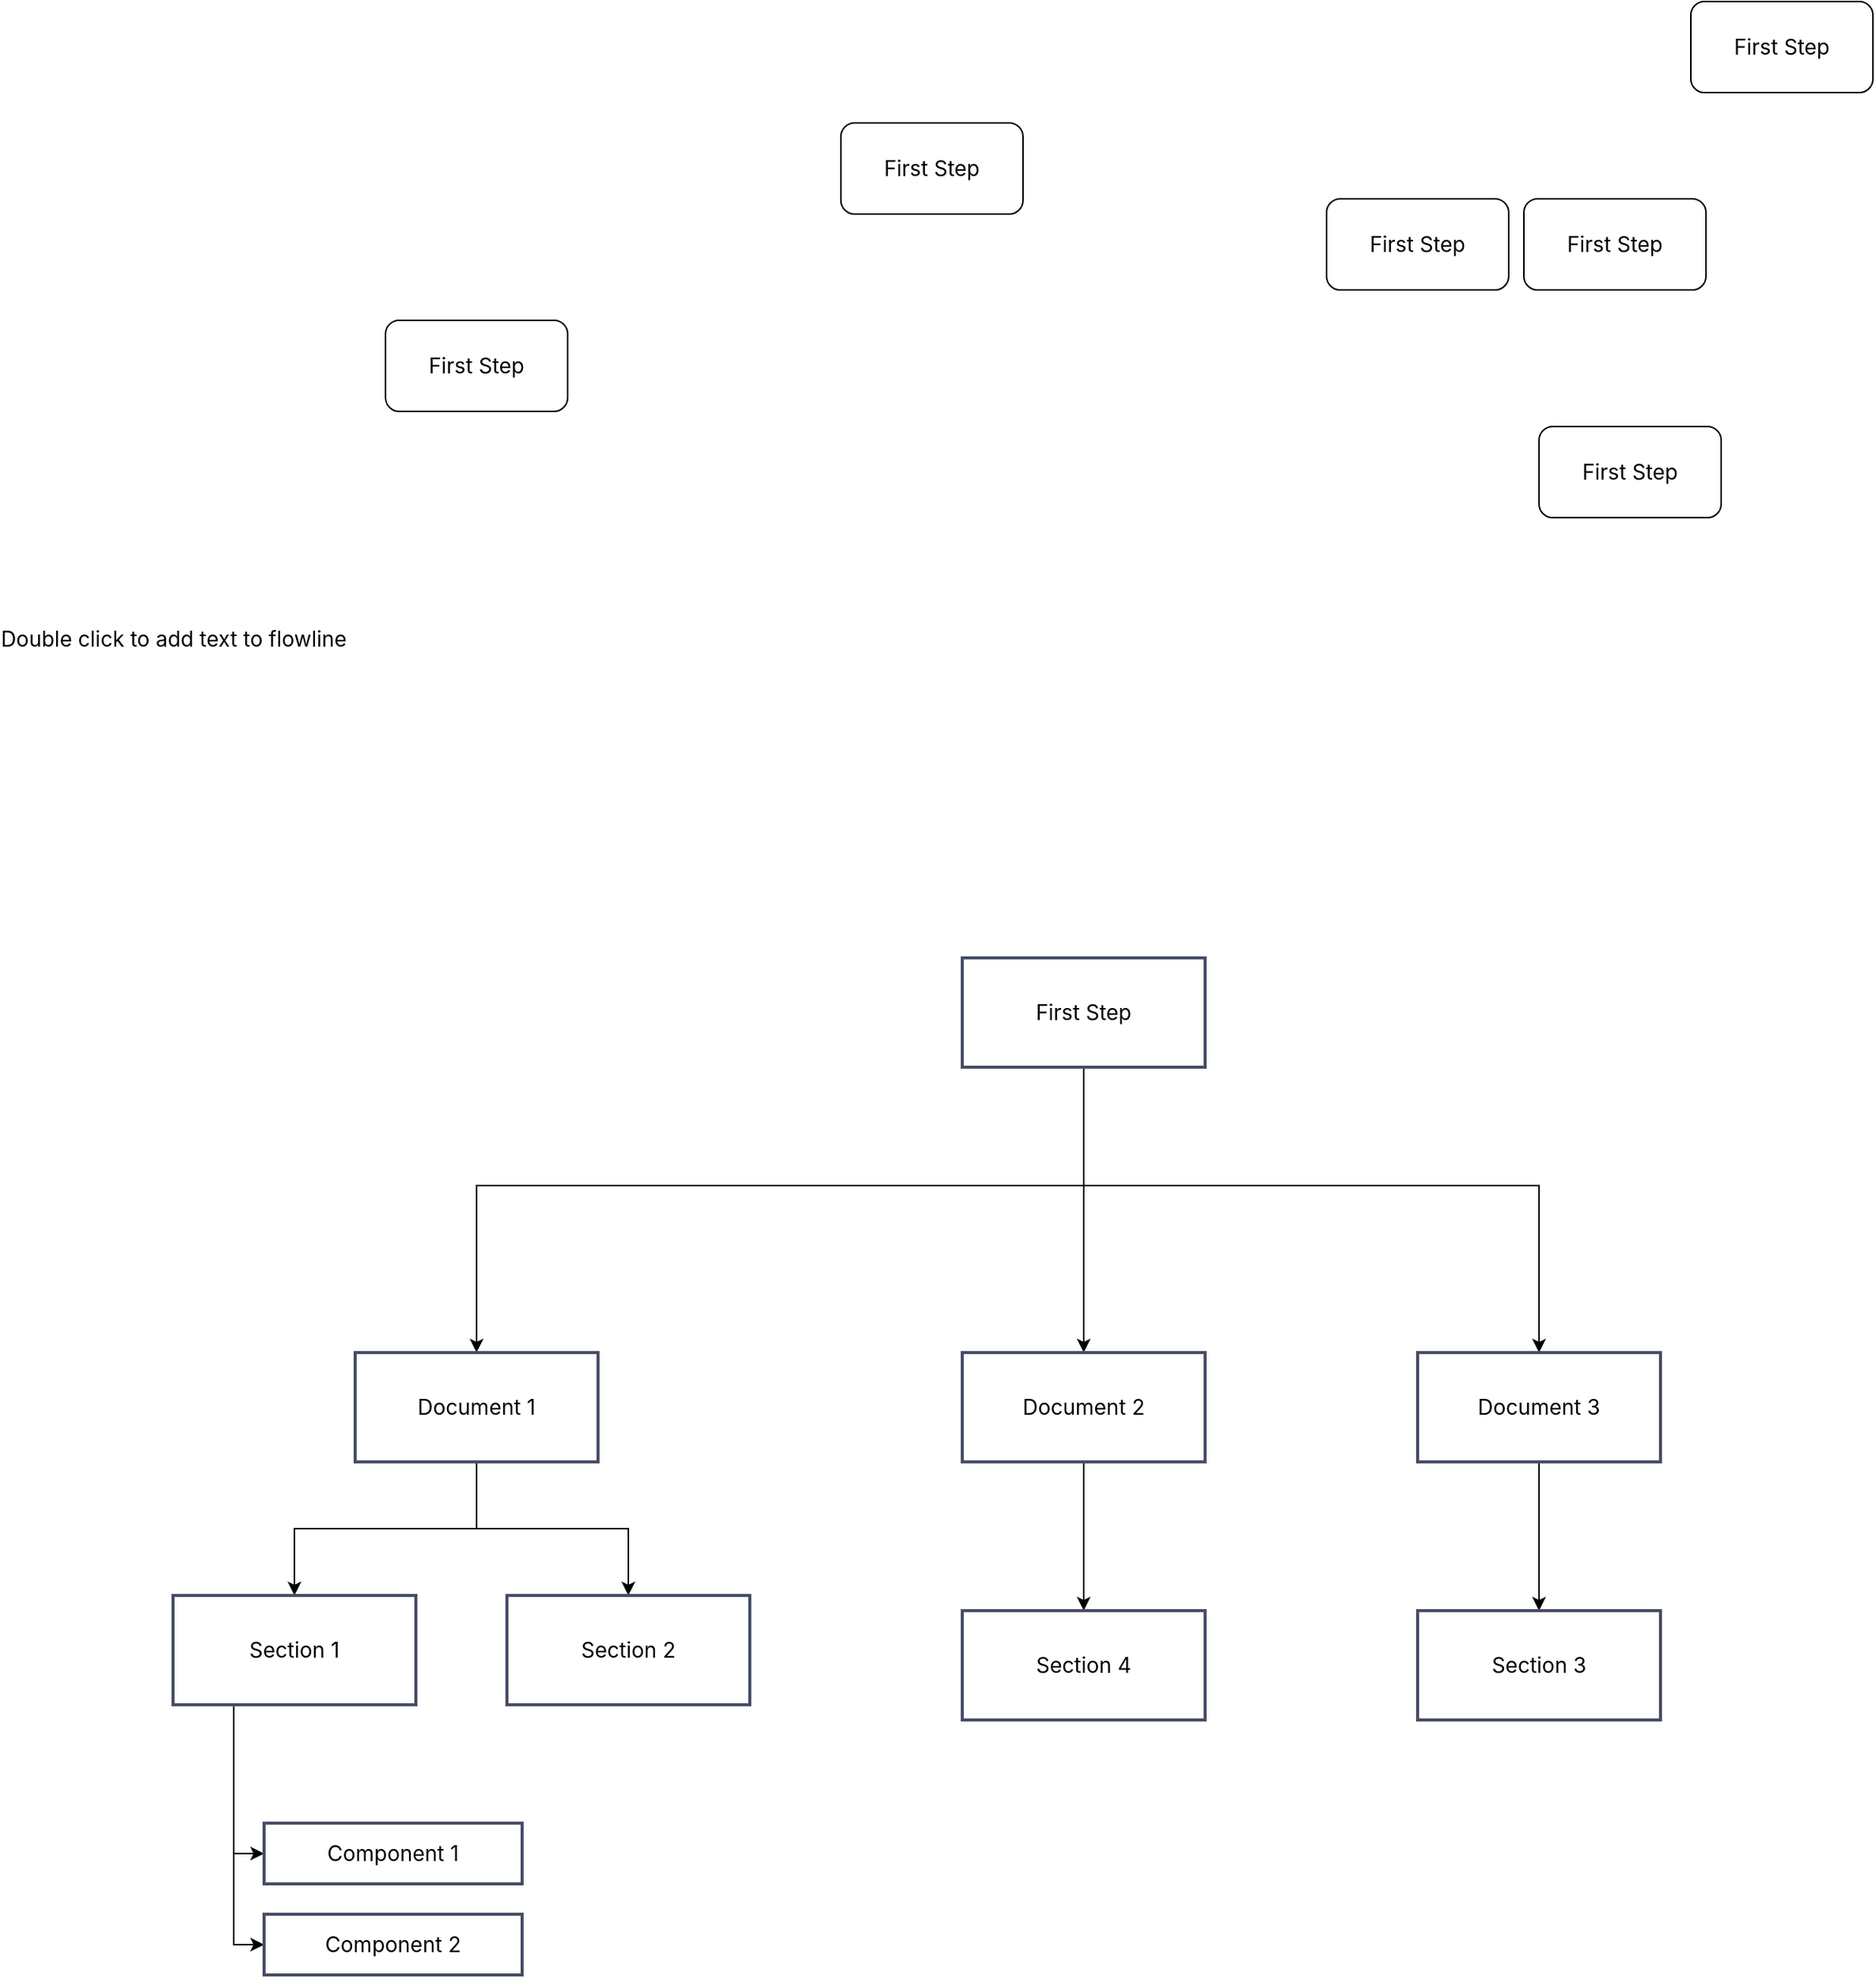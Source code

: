 <mxfile version="24.7.3" type="github">
  <diagram name="Page-1" id="SpickgOE0nm6gupGRb_d">
    <mxGraphModel dx="2327" dy="1965" grid="1" gridSize="10" guides="1" tooltips="1" connect="1" arrows="1" fold="1" page="1" pageScale="1" pageWidth="827" pageHeight="1169" math="0" shadow="0">
      <root>
        <mxCell id="0" />
        <mxCell id="1" parent="0" />
        <mxCell id="4XuZ2V5csh6A0YTOySF0-3" value="" style="edgeStyle=orthogonalEdgeStyle;rounded=0;orthogonalLoop=1;jettySize=auto;html=1;fontFamily=Inter;fontSize=14;" edge="1" parent="1" source="4XuZ2V5csh6A0YTOySF0-7" target="4XuZ2V5csh6A0YTOySF0-10">
          <mxGeometry as="geometry">
            <Array as="points">
              <mxPoint x="600" y="370" />
              <mxPoint x="200" y="370" />
            </Array>
          </mxGeometry>
        </mxCell>
        <mxCell id="4XuZ2V5csh6A0YTOySF0-4" value="Double click to add text to flowline" style="edgeLabel;html=1;align=center;verticalAlign=middle;resizable=0;points=[];fontFamily=Inter;fontSize=14;" connectable="0" vertex="1" parent="4XuZ2V5csh6A0YTOySF0-3">
          <mxGeometry x="-0.219" y="2" as="geometry">
            <mxPoint y="8" as="offset" />
          </mxGeometry>
        </mxCell>
        <mxCell id="4XuZ2V5csh6A0YTOySF0-5" style="edgeStyle=orthogonalEdgeStyle;rounded=0;orthogonalLoop=1;jettySize=auto;html=1;entryX=0.5;entryY=0;entryDx=0;entryDy=0;" edge="1" parent="1" source="4XuZ2V5csh6A0YTOySF0-7" target="4XuZ2V5csh6A0YTOySF0-14">
          <mxGeometry relative="1" as="geometry" />
        </mxCell>
        <mxCell id="4XuZ2V5csh6A0YTOySF0-6" style="edgeStyle=orthogonalEdgeStyle;rounded=0;orthogonalLoop=1;jettySize=auto;html=1;" edge="1" parent="1" source="4XuZ2V5csh6A0YTOySF0-7" target="4XuZ2V5csh6A0YTOySF0-12">
          <mxGeometry relative="1" as="geometry">
            <Array as="points">
              <mxPoint x="600" y="370" />
              <mxPoint x="900" y="370" />
            </Array>
          </mxGeometry>
        </mxCell>
        <mxCell id="4XuZ2V5csh6A0YTOySF0-7" value="First Step" style="fontSize=14;zwfType=basicShape;rounded=0;strokeWidth=2;strokeColor=#474D66;whiteSpace=wrap;html=1;fontFamily=Inter;" vertex="1" parent="1">
          <mxGeometry x="520" y="220" width="160" height="72" as="geometry" />
        </mxCell>
        <mxCell id="4XuZ2V5csh6A0YTOySF0-8" style="edgeStyle=orthogonalEdgeStyle;rounded=0;orthogonalLoop=1;jettySize=auto;html=1;" edge="1" parent="1" source="4XuZ2V5csh6A0YTOySF0-10" target="4XuZ2V5csh6A0YTOySF0-17">
          <mxGeometry relative="1" as="geometry" />
        </mxCell>
        <mxCell id="4XuZ2V5csh6A0YTOySF0-9" style="edgeStyle=orthogonalEdgeStyle;rounded=0;orthogonalLoop=1;jettySize=auto;html=1;entryX=0.5;entryY=0;entryDx=0;entryDy=0;" edge="1" parent="1" source="4XuZ2V5csh6A0YTOySF0-10" target="4XuZ2V5csh6A0YTOySF0-18">
          <mxGeometry relative="1" as="geometry" />
        </mxCell>
        <mxCell id="4XuZ2V5csh6A0YTOySF0-10" value="Document 1" style="fontSize=14;zwfType=basicShape;rounded=0;strokeWidth=2;strokeColor=#474D66;whiteSpace=wrap;html=1;fontFamily=Inter;" vertex="1" parent="1">
          <mxGeometry x="120" y="480" width="160" height="72" as="geometry" />
        </mxCell>
        <mxCell id="4XuZ2V5csh6A0YTOySF0-11" style="edgeStyle=orthogonalEdgeStyle;rounded=0;orthogonalLoop=1;jettySize=auto;html=1;entryX=0.5;entryY=0;entryDx=0;entryDy=0;" edge="1" parent="1" source="4XuZ2V5csh6A0YTOySF0-12" target="4XuZ2V5csh6A0YTOySF0-20">
          <mxGeometry relative="1" as="geometry" />
        </mxCell>
        <mxCell id="4XuZ2V5csh6A0YTOySF0-12" value="Document 3" style="fontSize=14;zwfType=basicShape;rounded=0;strokeWidth=2;strokeColor=#474D66;whiteSpace=wrap;html=1;fontFamily=Inter;" vertex="1" parent="1">
          <mxGeometry x="820" y="480" width="160" height="72" as="geometry" />
        </mxCell>
        <mxCell id="4XuZ2V5csh6A0YTOySF0-13" style="edgeStyle=orthogonalEdgeStyle;rounded=0;orthogonalLoop=1;jettySize=auto;html=1;entryX=0.5;entryY=0;entryDx=0;entryDy=0;" edge="1" parent="1" source="4XuZ2V5csh6A0YTOySF0-14" target="4XuZ2V5csh6A0YTOySF0-19">
          <mxGeometry relative="1" as="geometry" />
        </mxCell>
        <mxCell id="4XuZ2V5csh6A0YTOySF0-14" value="Document 2" style="fontSize=14;zwfType=basicShape;rounded=0;strokeWidth=2;strokeColor=#474D66;whiteSpace=wrap;html=1;fontFamily=Inter;" vertex="1" parent="1">
          <mxGeometry x="520" y="480" width="160" height="72" as="geometry" />
        </mxCell>
        <mxCell id="4XuZ2V5csh6A0YTOySF0-15" style="edgeStyle=orthogonalEdgeStyle;rounded=0;orthogonalLoop=1;jettySize=auto;html=1;entryX=0;entryY=0.5;entryDx=0;entryDy=0;exitX=0.25;exitY=1;exitDx=0;exitDy=0;" edge="1" parent="1" source="4XuZ2V5csh6A0YTOySF0-17" target="4XuZ2V5csh6A0YTOySF0-21">
          <mxGeometry relative="1" as="geometry">
            <mxPoint x="17" y="715" as="sourcePoint" />
          </mxGeometry>
        </mxCell>
        <mxCell id="4XuZ2V5csh6A0YTOySF0-16" style="edgeStyle=orthogonalEdgeStyle;rounded=0;orthogonalLoop=1;jettySize=auto;html=1;entryX=0;entryY=0.5;entryDx=0;entryDy=0;exitX=0.25;exitY=1;exitDx=0;exitDy=0;" edge="1" parent="1" source="4XuZ2V5csh6A0YTOySF0-17" target="4XuZ2V5csh6A0YTOySF0-22">
          <mxGeometry relative="1" as="geometry" />
        </mxCell>
        <mxCell id="4XuZ2V5csh6A0YTOySF0-17" value="Section 1" style="fontSize=14;zwfType=basicShape;rounded=0;strokeWidth=2;strokeColor=#474D66;whiteSpace=wrap;html=1;fontFamily=Inter;" vertex="1" parent="1">
          <mxGeometry y="640" width="160" height="72" as="geometry" />
        </mxCell>
        <mxCell id="4XuZ2V5csh6A0YTOySF0-18" value="Section 2" style="fontSize=14;zwfType=basicShape;rounded=0;strokeWidth=2;strokeColor=#474D66;whiteSpace=wrap;html=1;fontFamily=Inter;" vertex="1" parent="1">
          <mxGeometry x="220" y="640" width="160" height="72" as="geometry" />
        </mxCell>
        <mxCell id="4XuZ2V5csh6A0YTOySF0-19" value="Section 4" style="fontSize=14;zwfType=basicShape;rounded=0;strokeWidth=2;strokeColor=#474D66;whiteSpace=wrap;html=1;fontFamily=Inter;" vertex="1" parent="1">
          <mxGeometry x="520" y="650" width="160" height="72" as="geometry" />
        </mxCell>
        <mxCell id="4XuZ2V5csh6A0YTOySF0-20" value="Section 3" style="fontSize=14;zwfType=basicShape;rounded=0;strokeWidth=2;strokeColor=#474D66;whiteSpace=wrap;html=1;fontFamily=Inter;" vertex="1" parent="1">
          <mxGeometry x="820" y="650" width="160" height="72" as="geometry" />
        </mxCell>
        <mxCell id="4XuZ2V5csh6A0YTOySF0-21" value="Component 1" style="fontSize=14;zwfType=basicShape;rounded=0;strokeWidth=2;strokeColor=#474D66;whiteSpace=wrap;html=1;fontFamily=Inter;" vertex="1" parent="1">
          <mxGeometry x="60" y="790" width="170" height="40" as="geometry" />
        </mxCell>
        <mxCell id="4XuZ2V5csh6A0YTOySF0-22" value="Component 2" style="fontSize=14;zwfType=basicShape;rounded=0;strokeWidth=2;strokeColor=#474D66;whiteSpace=wrap;html=1;fontFamily=Inter;" vertex="1" parent="1">
          <mxGeometry x="60" y="850" width="170" height="40" as="geometry" />
        </mxCell>
        <mxCell id="4XuZ2V5csh6A0YTOySF0-23" value="&lt;span style=&quot;font-family: Inter; font-size: 14px;&quot;&gt;First Step&lt;/span&gt;" style="rounded=1;whiteSpace=wrap;html=1;" vertex="1" parent="1">
          <mxGeometry x="440" y="-330" width="120" height="60" as="geometry" />
        </mxCell>
        <mxCell id="4XuZ2V5csh6A0YTOySF0-24" value="&lt;span style=&quot;font-family: Inter; font-size: 14px;&quot;&gt;First Step&lt;/span&gt;" style="rounded=1;whiteSpace=wrap;html=1;" vertex="1" parent="1">
          <mxGeometry x="1000" y="-410" width="120" height="60" as="geometry" />
        </mxCell>
        <mxCell id="4XuZ2V5csh6A0YTOySF0-25" value="&lt;span style=&quot;font-family: Inter; font-size: 14px;&quot;&gt;First Step&lt;/span&gt;" style="rounded=1;whiteSpace=wrap;html=1;" vertex="1" parent="1">
          <mxGeometry x="140" y="-200" width="120" height="60" as="geometry" />
        </mxCell>
        <mxCell id="4XuZ2V5csh6A0YTOySF0-26" value="&lt;span style=&quot;font-family: Inter; font-size: 14px;&quot;&gt;First Step&lt;/span&gt;" style="rounded=1;whiteSpace=wrap;html=1;" vertex="1" parent="1">
          <mxGeometry x="900" y="-130" width="120" height="60" as="geometry" />
        </mxCell>
        <mxCell id="4XuZ2V5csh6A0YTOySF0-27" value="&lt;span style=&quot;font-family: Inter; font-size: 14px;&quot;&gt;First Step&lt;/span&gt;" style="rounded=1;whiteSpace=wrap;html=1;" vertex="1" parent="1">
          <mxGeometry x="760" y="-280" width="120" height="60" as="geometry" />
        </mxCell>
        <mxCell id="4XuZ2V5csh6A0YTOySF0-28" value="&lt;span style=&quot;font-family: Inter; font-size: 14px;&quot;&gt;First Step&lt;/span&gt;" style="rounded=1;whiteSpace=wrap;html=1;" vertex="1" parent="1">
          <mxGeometry x="890" y="-280" width="120" height="60" as="geometry" />
        </mxCell>
      </root>
    </mxGraphModel>
  </diagram>
</mxfile>
